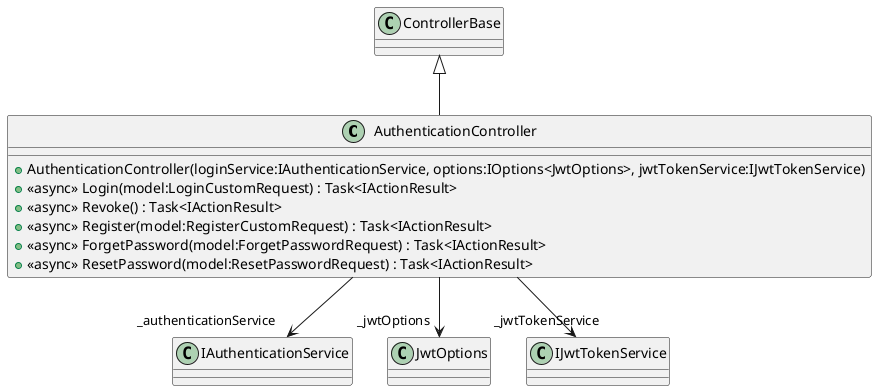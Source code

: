 @startuml
class AuthenticationController {
    + AuthenticationController(loginService:IAuthenticationService, options:IOptions<JwtOptions>, jwtTokenService:IJwtTokenService)
    + <<async>> Login(model:LoginCustomRequest) : Task<IActionResult>
    + <<async>> Revoke() : Task<IActionResult>
    + <<async>> Register(model:RegisterCustomRequest) : Task<IActionResult>
    + <<async>> ForgetPassword(model:ForgetPasswordRequest) : Task<IActionResult>
    + <<async>> ResetPassword(model:ResetPasswordRequest) : Task<IActionResult>
}
ControllerBase <|-- AuthenticationController
AuthenticationController --> "_authenticationService" IAuthenticationService
AuthenticationController --> "_jwtOptions" JwtOptions
AuthenticationController --> "_jwtTokenService" IJwtTokenService
@enduml
